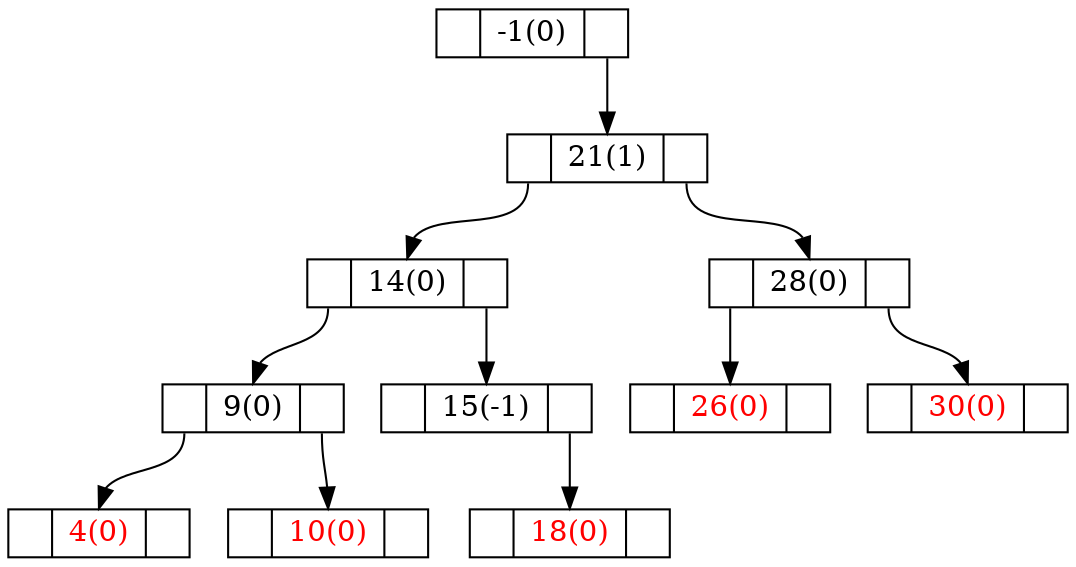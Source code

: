 digraph G {
node [shape = record, height = .1, color = "black"];
-1[label = "<L> |<D> -1(0)|<R> "];
21[label = "<L> |<D> 21(1)|<R> "];
14[label = "<L> |<D> 14(0)|<R> "];
28[label = "<L> |<D> 28(0)|<R> "];
9[label = "<L> |<D> 9(0)|<R> "];
15[label = "<L> |<D> 15(-1)|<R> "];
26[label = "<L> |<D> 26(0)|<R> ",fontcolor="red"];
30[label = "<L> |<D> 30(0)|<R> ",fontcolor="red"];
4[label = "<L> |<D> 4(0)|<R> ",fontcolor="red"];
10[label = "<L> |<D> 10(0)|<R> ",fontcolor="red"];
18[label = "<L> |<D> 18(0)|<R> ",fontcolor="red"];
"-1":R -> "21":D;
"21":L -> "14":D;
"21":R -> "28":D;
"14":L -> "9":D;
"14":R -> "15":D;
"28":L -> "26":D;
"28":R -> "30":D;
"9":L -> "4":D;
"9":R -> "10":D;
"15":R -> "18":D;
}
